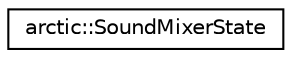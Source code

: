 digraph "Graphical Class Hierarchy"
{
 // LATEX_PDF_SIZE
  edge [fontname="Helvetica",fontsize="10",labelfontname="Helvetica",labelfontsize="10"];
  node [fontname="Helvetica",fontsize="10",shape=record];
  rankdir="LR";
  Node0 [label="arctic::SoundMixerState",height=0.2,width=0.4,color="black", fillcolor="white", style="filled",URL="$structarctic_1_1_sound_mixer_state.html",tooltip=" "];
}
